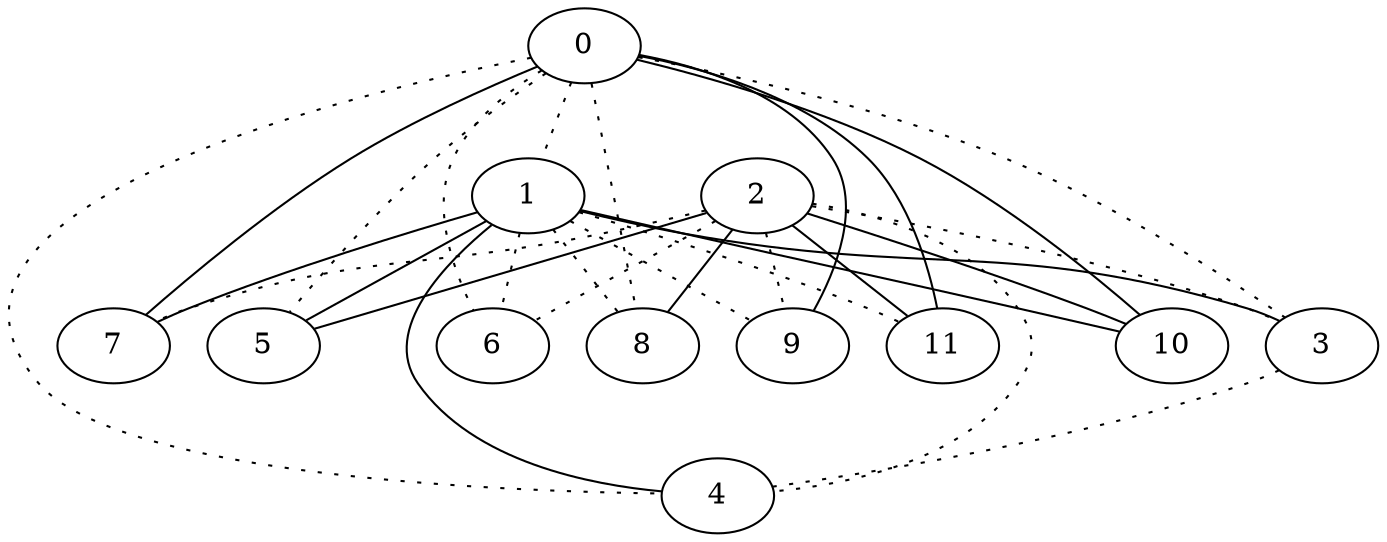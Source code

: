 graph {
a0[label=0];
a1[label=1];
a2[label=2];
a3[label=3];
a4[label=4];
a5[label=5];
a6[label=6];
a7[label=7];
a8[label=8];
a9[label=9];
a10[label=10];
a11[label=11];
a0 -- a1 [style=dotted];
a0 -- a3 [style=dotted];
a0 -- a4 [style=dotted];
a0 -- a5 [style=dotted];
a0 -- a6 [style=dotted];
a0 -- a7;
a0 -- a8 [style=dotted];
a0 -- a9;
a0 -- a10;
a0 -- a11;
a1 -- a3;
a1 -- a4;
a1 -- a5;
a1 -- a6 [style=dotted];
a1 -- a7;
a1 -- a8 [style=dotted];
a1 -- a9 [style=dotted];
a1 -- a10;
a1 -- a11 [style=dotted];
a2 -- a3 [style=dotted];
a2 -- a4 [style=dotted];
a2 -- a5;
a2 -- a6 [style=dotted];
a2 -- a7 [style=dotted];
a2 -- a8;
a2 -- a9 [style=dotted];
a2 -- a10;
a2 -- a11;
a3 -- a4 [style=dotted];
}
